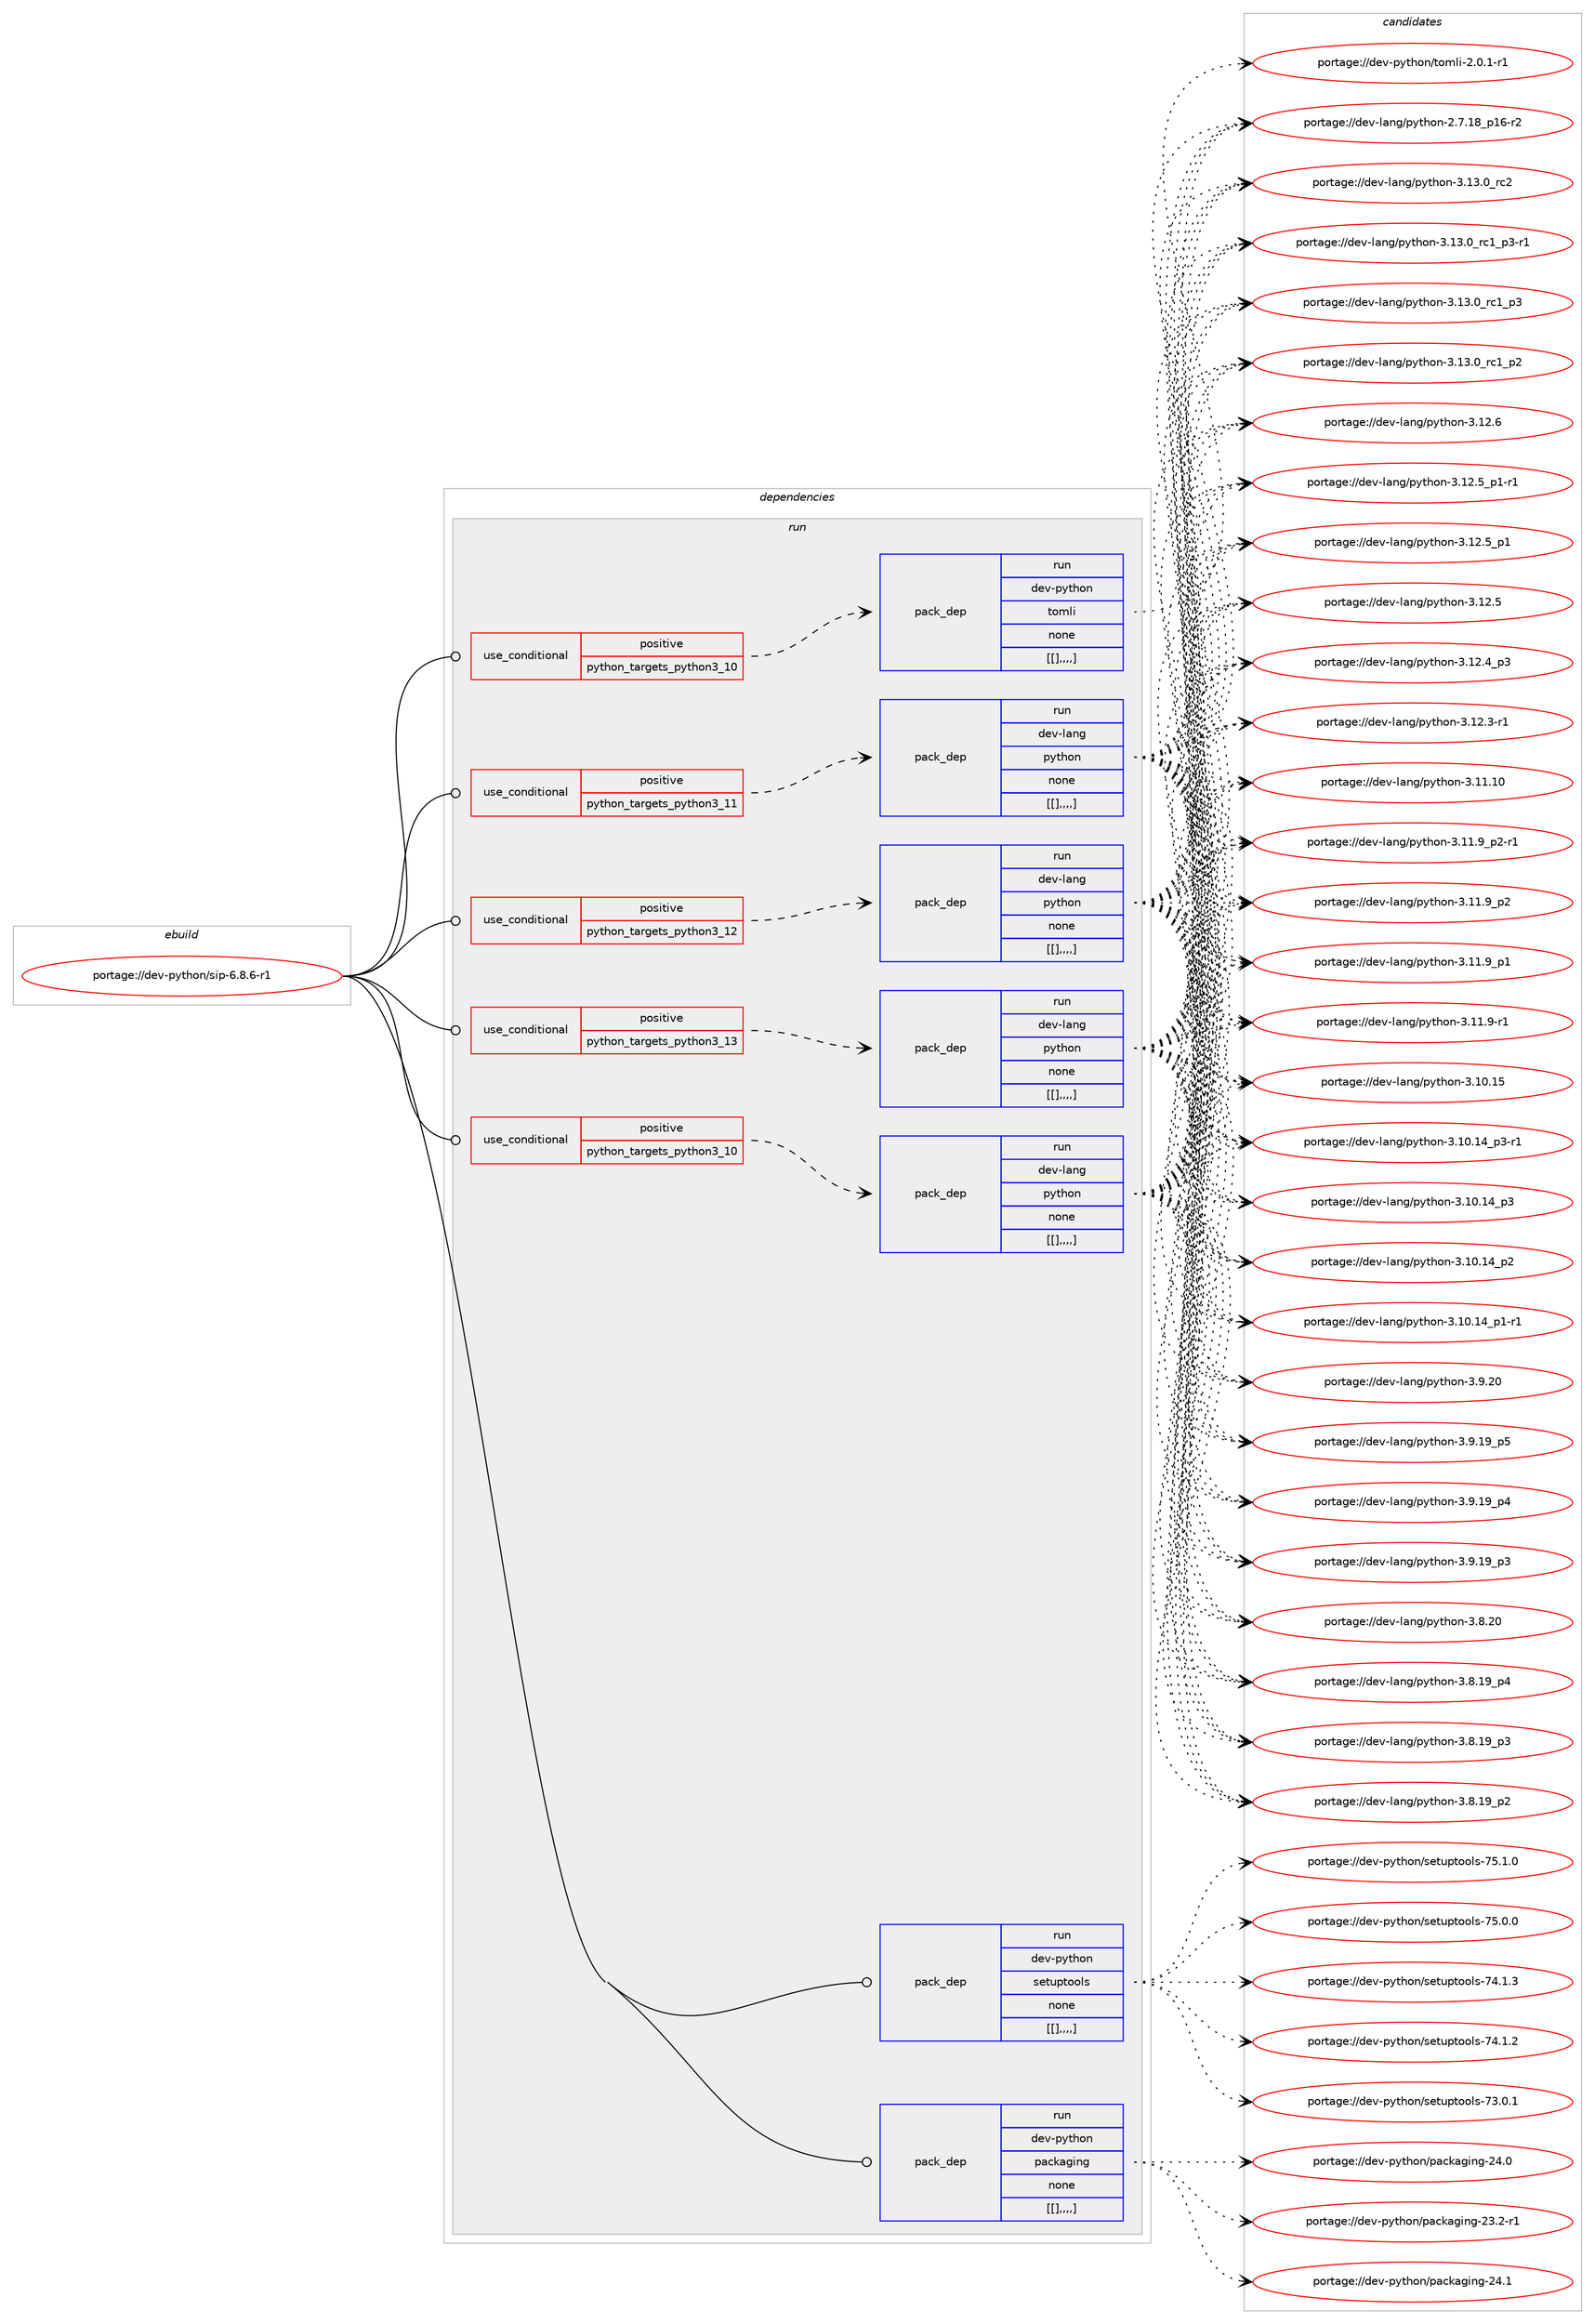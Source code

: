 digraph prolog {

# *************
# Graph options
# *************

newrank=true;
concentrate=true;
compound=true;
graph [rankdir=LR,fontname=Helvetica,fontsize=10,ranksep=1.5];#, ranksep=2.5, nodesep=0.2];
edge  [arrowhead=vee];
node  [fontname=Helvetica,fontsize=10];

# **********
# The ebuild
# **********

subgraph cluster_leftcol {
color=gray;
label=<<i>ebuild</i>>;
id [label="portage://dev-python/sip-6.8.6-r1", color=red, width=4, href="../dev-python/sip-6.8.6-r1.svg"];
}

# ****************
# The dependencies
# ****************

subgraph cluster_midcol {
color=gray;
label=<<i>dependencies</i>>;
subgraph cluster_compile {
fillcolor="#eeeeee";
style=filled;
label=<<i>compile</i>>;
}
subgraph cluster_compileandrun {
fillcolor="#eeeeee";
style=filled;
label=<<i>compile and run</i>>;
}
subgraph cluster_run {
fillcolor="#eeeeee";
style=filled;
label=<<i>run</i>>;
subgraph cond40737 {
dependency165815 [label=<<TABLE BORDER="0" CELLBORDER="1" CELLSPACING="0" CELLPADDING="4"><TR><TD ROWSPAN="3" CELLPADDING="10">use_conditional</TD></TR><TR><TD>positive</TD></TR><TR><TD>python_targets_python3_10</TD></TR></TABLE>>, shape=none, color=red];
subgraph pack123817 {
dependency165816 [label=<<TABLE BORDER="0" CELLBORDER="1" CELLSPACING="0" CELLPADDING="4" WIDTH="220"><TR><TD ROWSPAN="6" CELLPADDING="30">pack_dep</TD></TR><TR><TD WIDTH="110">run</TD></TR><TR><TD>dev-lang</TD></TR><TR><TD>python</TD></TR><TR><TD>none</TD></TR><TR><TD>[[],,,,]</TD></TR></TABLE>>, shape=none, color=blue];
}
dependency165815:e -> dependency165816:w [weight=20,style="dashed",arrowhead="vee"];
}
id:e -> dependency165815:w [weight=20,style="solid",arrowhead="odot"];
subgraph cond40738 {
dependency165817 [label=<<TABLE BORDER="0" CELLBORDER="1" CELLSPACING="0" CELLPADDING="4"><TR><TD ROWSPAN="3" CELLPADDING="10">use_conditional</TD></TR><TR><TD>positive</TD></TR><TR><TD>python_targets_python3_10</TD></TR></TABLE>>, shape=none, color=red];
subgraph pack123818 {
dependency165818 [label=<<TABLE BORDER="0" CELLBORDER="1" CELLSPACING="0" CELLPADDING="4" WIDTH="220"><TR><TD ROWSPAN="6" CELLPADDING="30">pack_dep</TD></TR><TR><TD WIDTH="110">run</TD></TR><TR><TD>dev-python</TD></TR><TR><TD>tomli</TD></TR><TR><TD>none</TD></TR><TR><TD>[[],,,,]</TD></TR></TABLE>>, shape=none, color=blue];
}
dependency165817:e -> dependency165818:w [weight=20,style="dashed",arrowhead="vee"];
}
id:e -> dependency165817:w [weight=20,style="solid",arrowhead="odot"];
subgraph cond40739 {
dependency165819 [label=<<TABLE BORDER="0" CELLBORDER="1" CELLSPACING="0" CELLPADDING="4"><TR><TD ROWSPAN="3" CELLPADDING="10">use_conditional</TD></TR><TR><TD>positive</TD></TR><TR><TD>python_targets_python3_11</TD></TR></TABLE>>, shape=none, color=red];
subgraph pack123819 {
dependency165820 [label=<<TABLE BORDER="0" CELLBORDER="1" CELLSPACING="0" CELLPADDING="4" WIDTH="220"><TR><TD ROWSPAN="6" CELLPADDING="30">pack_dep</TD></TR><TR><TD WIDTH="110">run</TD></TR><TR><TD>dev-lang</TD></TR><TR><TD>python</TD></TR><TR><TD>none</TD></TR><TR><TD>[[],,,,]</TD></TR></TABLE>>, shape=none, color=blue];
}
dependency165819:e -> dependency165820:w [weight=20,style="dashed",arrowhead="vee"];
}
id:e -> dependency165819:w [weight=20,style="solid",arrowhead="odot"];
subgraph cond40740 {
dependency165821 [label=<<TABLE BORDER="0" CELLBORDER="1" CELLSPACING="0" CELLPADDING="4"><TR><TD ROWSPAN="3" CELLPADDING="10">use_conditional</TD></TR><TR><TD>positive</TD></TR><TR><TD>python_targets_python3_12</TD></TR></TABLE>>, shape=none, color=red];
subgraph pack123820 {
dependency165822 [label=<<TABLE BORDER="0" CELLBORDER="1" CELLSPACING="0" CELLPADDING="4" WIDTH="220"><TR><TD ROWSPAN="6" CELLPADDING="30">pack_dep</TD></TR><TR><TD WIDTH="110">run</TD></TR><TR><TD>dev-lang</TD></TR><TR><TD>python</TD></TR><TR><TD>none</TD></TR><TR><TD>[[],,,,]</TD></TR></TABLE>>, shape=none, color=blue];
}
dependency165821:e -> dependency165822:w [weight=20,style="dashed",arrowhead="vee"];
}
id:e -> dependency165821:w [weight=20,style="solid",arrowhead="odot"];
subgraph cond40741 {
dependency165823 [label=<<TABLE BORDER="0" CELLBORDER="1" CELLSPACING="0" CELLPADDING="4"><TR><TD ROWSPAN="3" CELLPADDING="10">use_conditional</TD></TR><TR><TD>positive</TD></TR><TR><TD>python_targets_python3_13</TD></TR></TABLE>>, shape=none, color=red];
subgraph pack123821 {
dependency165824 [label=<<TABLE BORDER="0" CELLBORDER="1" CELLSPACING="0" CELLPADDING="4" WIDTH="220"><TR><TD ROWSPAN="6" CELLPADDING="30">pack_dep</TD></TR><TR><TD WIDTH="110">run</TD></TR><TR><TD>dev-lang</TD></TR><TR><TD>python</TD></TR><TR><TD>none</TD></TR><TR><TD>[[],,,,]</TD></TR></TABLE>>, shape=none, color=blue];
}
dependency165823:e -> dependency165824:w [weight=20,style="dashed",arrowhead="vee"];
}
id:e -> dependency165823:w [weight=20,style="solid",arrowhead="odot"];
subgraph pack123822 {
dependency165825 [label=<<TABLE BORDER="0" CELLBORDER="1" CELLSPACING="0" CELLPADDING="4" WIDTH="220"><TR><TD ROWSPAN="6" CELLPADDING="30">pack_dep</TD></TR><TR><TD WIDTH="110">run</TD></TR><TR><TD>dev-python</TD></TR><TR><TD>packaging</TD></TR><TR><TD>none</TD></TR><TR><TD>[[],,,,]</TD></TR></TABLE>>, shape=none, color=blue];
}
id:e -> dependency165825:w [weight=20,style="solid",arrowhead="odot"];
subgraph pack123823 {
dependency165826 [label=<<TABLE BORDER="0" CELLBORDER="1" CELLSPACING="0" CELLPADDING="4" WIDTH="220"><TR><TD ROWSPAN="6" CELLPADDING="30">pack_dep</TD></TR><TR><TD WIDTH="110">run</TD></TR><TR><TD>dev-python</TD></TR><TR><TD>setuptools</TD></TR><TR><TD>none</TD></TR><TR><TD>[[],,,,]</TD></TR></TABLE>>, shape=none, color=blue];
}
id:e -> dependency165826:w [weight=20,style="solid",arrowhead="odot"];
}
}

# **************
# The candidates
# **************

subgraph cluster_choices {
rank=same;
color=gray;
label=<<i>candidates</i>>;

subgraph choice123817 {
color=black;
nodesep=1;
choice10010111845108971101034711212111610411111045514649514648951149950 [label="portage://dev-lang/python-3.13.0_rc2", color=red, width=4,href="../dev-lang/python-3.13.0_rc2.svg"];
choice1001011184510897110103471121211161041111104551464951464895114994995112514511449 [label="portage://dev-lang/python-3.13.0_rc1_p3-r1", color=red, width=4,href="../dev-lang/python-3.13.0_rc1_p3-r1.svg"];
choice100101118451089711010347112121116104111110455146495146489511499499511251 [label="portage://dev-lang/python-3.13.0_rc1_p3", color=red, width=4,href="../dev-lang/python-3.13.0_rc1_p3.svg"];
choice100101118451089711010347112121116104111110455146495146489511499499511250 [label="portage://dev-lang/python-3.13.0_rc1_p2", color=red, width=4,href="../dev-lang/python-3.13.0_rc1_p2.svg"];
choice10010111845108971101034711212111610411111045514649504654 [label="portage://dev-lang/python-3.12.6", color=red, width=4,href="../dev-lang/python-3.12.6.svg"];
choice1001011184510897110103471121211161041111104551464950465395112494511449 [label="portage://dev-lang/python-3.12.5_p1-r1", color=red, width=4,href="../dev-lang/python-3.12.5_p1-r1.svg"];
choice100101118451089711010347112121116104111110455146495046539511249 [label="portage://dev-lang/python-3.12.5_p1", color=red, width=4,href="../dev-lang/python-3.12.5_p1.svg"];
choice10010111845108971101034711212111610411111045514649504653 [label="portage://dev-lang/python-3.12.5", color=red, width=4,href="../dev-lang/python-3.12.5.svg"];
choice100101118451089711010347112121116104111110455146495046529511251 [label="portage://dev-lang/python-3.12.4_p3", color=red, width=4,href="../dev-lang/python-3.12.4_p3.svg"];
choice100101118451089711010347112121116104111110455146495046514511449 [label="portage://dev-lang/python-3.12.3-r1", color=red, width=4,href="../dev-lang/python-3.12.3-r1.svg"];
choice1001011184510897110103471121211161041111104551464949464948 [label="portage://dev-lang/python-3.11.10", color=red, width=4,href="../dev-lang/python-3.11.10.svg"];
choice1001011184510897110103471121211161041111104551464949465795112504511449 [label="portage://dev-lang/python-3.11.9_p2-r1", color=red, width=4,href="../dev-lang/python-3.11.9_p2-r1.svg"];
choice100101118451089711010347112121116104111110455146494946579511250 [label="portage://dev-lang/python-3.11.9_p2", color=red, width=4,href="../dev-lang/python-3.11.9_p2.svg"];
choice100101118451089711010347112121116104111110455146494946579511249 [label="portage://dev-lang/python-3.11.9_p1", color=red, width=4,href="../dev-lang/python-3.11.9_p1.svg"];
choice100101118451089711010347112121116104111110455146494946574511449 [label="portage://dev-lang/python-3.11.9-r1", color=red, width=4,href="../dev-lang/python-3.11.9-r1.svg"];
choice1001011184510897110103471121211161041111104551464948464953 [label="portage://dev-lang/python-3.10.15", color=red, width=4,href="../dev-lang/python-3.10.15.svg"];
choice100101118451089711010347112121116104111110455146494846495295112514511449 [label="portage://dev-lang/python-3.10.14_p3-r1", color=red, width=4,href="../dev-lang/python-3.10.14_p3-r1.svg"];
choice10010111845108971101034711212111610411111045514649484649529511251 [label="portage://dev-lang/python-3.10.14_p3", color=red, width=4,href="../dev-lang/python-3.10.14_p3.svg"];
choice10010111845108971101034711212111610411111045514649484649529511250 [label="portage://dev-lang/python-3.10.14_p2", color=red, width=4,href="../dev-lang/python-3.10.14_p2.svg"];
choice100101118451089711010347112121116104111110455146494846495295112494511449 [label="portage://dev-lang/python-3.10.14_p1-r1", color=red, width=4,href="../dev-lang/python-3.10.14_p1-r1.svg"];
choice10010111845108971101034711212111610411111045514657465048 [label="portage://dev-lang/python-3.9.20", color=red, width=4,href="../dev-lang/python-3.9.20.svg"];
choice100101118451089711010347112121116104111110455146574649579511253 [label="portage://dev-lang/python-3.9.19_p5", color=red, width=4,href="../dev-lang/python-3.9.19_p5.svg"];
choice100101118451089711010347112121116104111110455146574649579511252 [label="portage://dev-lang/python-3.9.19_p4", color=red, width=4,href="../dev-lang/python-3.9.19_p4.svg"];
choice100101118451089711010347112121116104111110455146574649579511251 [label="portage://dev-lang/python-3.9.19_p3", color=red, width=4,href="../dev-lang/python-3.9.19_p3.svg"];
choice10010111845108971101034711212111610411111045514656465048 [label="portage://dev-lang/python-3.8.20", color=red, width=4,href="../dev-lang/python-3.8.20.svg"];
choice100101118451089711010347112121116104111110455146564649579511252 [label="portage://dev-lang/python-3.8.19_p4", color=red, width=4,href="../dev-lang/python-3.8.19_p4.svg"];
choice100101118451089711010347112121116104111110455146564649579511251 [label="portage://dev-lang/python-3.8.19_p3", color=red, width=4,href="../dev-lang/python-3.8.19_p3.svg"];
choice100101118451089711010347112121116104111110455146564649579511250 [label="portage://dev-lang/python-3.8.19_p2", color=red, width=4,href="../dev-lang/python-3.8.19_p2.svg"];
choice100101118451089711010347112121116104111110455046554649569511249544511450 [label="portage://dev-lang/python-2.7.18_p16-r2", color=red, width=4,href="../dev-lang/python-2.7.18_p16-r2.svg"];
dependency165816:e -> choice10010111845108971101034711212111610411111045514649514648951149950:w [style=dotted,weight="100"];
dependency165816:e -> choice1001011184510897110103471121211161041111104551464951464895114994995112514511449:w [style=dotted,weight="100"];
dependency165816:e -> choice100101118451089711010347112121116104111110455146495146489511499499511251:w [style=dotted,weight="100"];
dependency165816:e -> choice100101118451089711010347112121116104111110455146495146489511499499511250:w [style=dotted,weight="100"];
dependency165816:e -> choice10010111845108971101034711212111610411111045514649504654:w [style=dotted,weight="100"];
dependency165816:e -> choice1001011184510897110103471121211161041111104551464950465395112494511449:w [style=dotted,weight="100"];
dependency165816:e -> choice100101118451089711010347112121116104111110455146495046539511249:w [style=dotted,weight="100"];
dependency165816:e -> choice10010111845108971101034711212111610411111045514649504653:w [style=dotted,weight="100"];
dependency165816:e -> choice100101118451089711010347112121116104111110455146495046529511251:w [style=dotted,weight="100"];
dependency165816:e -> choice100101118451089711010347112121116104111110455146495046514511449:w [style=dotted,weight="100"];
dependency165816:e -> choice1001011184510897110103471121211161041111104551464949464948:w [style=dotted,weight="100"];
dependency165816:e -> choice1001011184510897110103471121211161041111104551464949465795112504511449:w [style=dotted,weight="100"];
dependency165816:e -> choice100101118451089711010347112121116104111110455146494946579511250:w [style=dotted,weight="100"];
dependency165816:e -> choice100101118451089711010347112121116104111110455146494946579511249:w [style=dotted,weight="100"];
dependency165816:e -> choice100101118451089711010347112121116104111110455146494946574511449:w [style=dotted,weight="100"];
dependency165816:e -> choice1001011184510897110103471121211161041111104551464948464953:w [style=dotted,weight="100"];
dependency165816:e -> choice100101118451089711010347112121116104111110455146494846495295112514511449:w [style=dotted,weight="100"];
dependency165816:e -> choice10010111845108971101034711212111610411111045514649484649529511251:w [style=dotted,weight="100"];
dependency165816:e -> choice10010111845108971101034711212111610411111045514649484649529511250:w [style=dotted,weight="100"];
dependency165816:e -> choice100101118451089711010347112121116104111110455146494846495295112494511449:w [style=dotted,weight="100"];
dependency165816:e -> choice10010111845108971101034711212111610411111045514657465048:w [style=dotted,weight="100"];
dependency165816:e -> choice100101118451089711010347112121116104111110455146574649579511253:w [style=dotted,weight="100"];
dependency165816:e -> choice100101118451089711010347112121116104111110455146574649579511252:w [style=dotted,weight="100"];
dependency165816:e -> choice100101118451089711010347112121116104111110455146574649579511251:w [style=dotted,weight="100"];
dependency165816:e -> choice10010111845108971101034711212111610411111045514656465048:w [style=dotted,weight="100"];
dependency165816:e -> choice100101118451089711010347112121116104111110455146564649579511252:w [style=dotted,weight="100"];
dependency165816:e -> choice100101118451089711010347112121116104111110455146564649579511251:w [style=dotted,weight="100"];
dependency165816:e -> choice100101118451089711010347112121116104111110455146564649579511250:w [style=dotted,weight="100"];
dependency165816:e -> choice100101118451089711010347112121116104111110455046554649569511249544511450:w [style=dotted,weight="100"];
}
subgraph choice123818 {
color=black;
nodesep=1;
choice10010111845112121116104111110471161111091081054550464846494511449 [label="portage://dev-python/tomli-2.0.1-r1", color=red, width=4,href="../dev-python/tomli-2.0.1-r1.svg"];
dependency165818:e -> choice10010111845112121116104111110471161111091081054550464846494511449:w [style=dotted,weight="100"];
}
subgraph choice123819 {
color=black;
nodesep=1;
choice10010111845108971101034711212111610411111045514649514648951149950 [label="portage://dev-lang/python-3.13.0_rc2", color=red, width=4,href="../dev-lang/python-3.13.0_rc2.svg"];
choice1001011184510897110103471121211161041111104551464951464895114994995112514511449 [label="portage://dev-lang/python-3.13.0_rc1_p3-r1", color=red, width=4,href="../dev-lang/python-3.13.0_rc1_p3-r1.svg"];
choice100101118451089711010347112121116104111110455146495146489511499499511251 [label="portage://dev-lang/python-3.13.0_rc1_p3", color=red, width=4,href="../dev-lang/python-3.13.0_rc1_p3.svg"];
choice100101118451089711010347112121116104111110455146495146489511499499511250 [label="portage://dev-lang/python-3.13.0_rc1_p2", color=red, width=4,href="../dev-lang/python-3.13.0_rc1_p2.svg"];
choice10010111845108971101034711212111610411111045514649504654 [label="portage://dev-lang/python-3.12.6", color=red, width=4,href="../dev-lang/python-3.12.6.svg"];
choice1001011184510897110103471121211161041111104551464950465395112494511449 [label="portage://dev-lang/python-3.12.5_p1-r1", color=red, width=4,href="../dev-lang/python-3.12.5_p1-r1.svg"];
choice100101118451089711010347112121116104111110455146495046539511249 [label="portage://dev-lang/python-3.12.5_p1", color=red, width=4,href="../dev-lang/python-3.12.5_p1.svg"];
choice10010111845108971101034711212111610411111045514649504653 [label="portage://dev-lang/python-3.12.5", color=red, width=4,href="../dev-lang/python-3.12.5.svg"];
choice100101118451089711010347112121116104111110455146495046529511251 [label="portage://dev-lang/python-3.12.4_p3", color=red, width=4,href="../dev-lang/python-3.12.4_p3.svg"];
choice100101118451089711010347112121116104111110455146495046514511449 [label="portage://dev-lang/python-3.12.3-r1", color=red, width=4,href="../dev-lang/python-3.12.3-r1.svg"];
choice1001011184510897110103471121211161041111104551464949464948 [label="portage://dev-lang/python-3.11.10", color=red, width=4,href="../dev-lang/python-3.11.10.svg"];
choice1001011184510897110103471121211161041111104551464949465795112504511449 [label="portage://dev-lang/python-3.11.9_p2-r1", color=red, width=4,href="../dev-lang/python-3.11.9_p2-r1.svg"];
choice100101118451089711010347112121116104111110455146494946579511250 [label="portage://dev-lang/python-3.11.9_p2", color=red, width=4,href="../dev-lang/python-3.11.9_p2.svg"];
choice100101118451089711010347112121116104111110455146494946579511249 [label="portage://dev-lang/python-3.11.9_p1", color=red, width=4,href="../dev-lang/python-3.11.9_p1.svg"];
choice100101118451089711010347112121116104111110455146494946574511449 [label="portage://dev-lang/python-3.11.9-r1", color=red, width=4,href="../dev-lang/python-3.11.9-r1.svg"];
choice1001011184510897110103471121211161041111104551464948464953 [label="portage://dev-lang/python-3.10.15", color=red, width=4,href="../dev-lang/python-3.10.15.svg"];
choice100101118451089711010347112121116104111110455146494846495295112514511449 [label="portage://dev-lang/python-3.10.14_p3-r1", color=red, width=4,href="../dev-lang/python-3.10.14_p3-r1.svg"];
choice10010111845108971101034711212111610411111045514649484649529511251 [label="portage://dev-lang/python-3.10.14_p3", color=red, width=4,href="../dev-lang/python-3.10.14_p3.svg"];
choice10010111845108971101034711212111610411111045514649484649529511250 [label="portage://dev-lang/python-3.10.14_p2", color=red, width=4,href="../dev-lang/python-3.10.14_p2.svg"];
choice100101118451089711010347112121116104111110455146494846495295112494511449 [label="portage://dev-lang/python-3.10.14_p1-r1", color=red, width=4,href="../dev-lang/python-3.10.14_p1-r1.svg"];
choice10010111845108971101034711212111610411111045514657465048 [label="portage://dev-lang/python-3.9.20", color=red, width=4,href="../dev-lang/python-3.9.20.svg"];
choice100101118451089711010347112121116104111110455146574649579511253 [label="portage://dev-lang/python-3.9.19_p5", color=red, width=4,href="../dev-lang/python-3.9.19_p5.svg"];
choice100101118451089711010347112121116104111110455146574649579511252 [label="portage://dev-lang/python-3.9.19_p4", color=red, width=4,href="../dev-lang/python-3.9.19_p4.svg"];
choice100101118451089711010347112121116104111110455146574649579511251 [label="portage://dev-lang/python-3.9.19_p3", color=red, width=4,href="../dev-lang/python-3.9.19_p3.svg"];
choice10010111845108971101034711212111610411111045514656465048 [label="portage://dev-lang/python-3.8.20", color=red, width=4,href="../dev-lang/python-3.8.20.svg"];
choice100101118451089711010347112121116104111110455146564649579511252 [label="portage://dev-lang/python-3.8.19_p4", color=red, width=4,href="../dev-lang/python-3.8.19_p4.svg"];
choice100101118451089711010347112121116104111110455146564649579511251 [label="portage://dev-lang/python-3.8.19_p3", color=red, width=4,href="../dev-lang/python-3.8.19_p3.svg"];
choice100101118451089711010347112121116104111110455146564649579511250 [label="portage://dev-lang/python-3.8.19_p2", color=red, width=4,href="../dev-lang/python-3.8.19_p2.svg"];
choice100101118451089711010347112121116104111110455046554649569511249544511450 [label="portage://dev-lang/python-2.7.18_p16-r2", color=red, width=4,href="../dev-lang/python-2.7.18_p16-r2.svg"];
dependency165820:e -> choice10010111845108971101034711212111610411111045514649514648951149950:w [style=dotted,weight="100"];
dependency165820:e -> choice1001011184510897110103471121211161041111104551464951464895114994995112514511449:w [style=dotted,weight="100"];
dependency165820:e -> choice100101118451089711010347112121116104111110455146495146489511499499511251:w [style=dotted,weight="100"];
dependency165820:e -> choice100101118451089711010347112121116104111110455146495146489511499499511250:w [style=dotted,weight="100"];
dependency165820:e -> choice10010111845108971101034711212111610411111045514649504654:w [style=dotted,weight="100"];
dependency165820:e -> choice1001011184510897110103471121211161041111104551464950465395112494511449:w [style=dotted,weight="100"];
dependency165820:e -> choice100101118451089711010347112121116104111110455146495046539511249:w [style=dotted,weight="100"];
dependency165820:e -> choice10010111845108971101034711212111610411111045514649504653:w [style=dotted,weight="100"];
dependency165820:e -> choice100101118451089711010347112121116104111110455146495046529511251:w [style=dotted,weight="100"];
dependency165820:e -> choice100101118451089711010347112121116104111110455146495046514511449:w [style=dotted,weight="100"];
dependency165820:e -> choice1001011184510897110103471121211161041111104551464949464948:w [style=dotted,weight="100"];
dependency165820:e -> choice1001011184510897110103471121211161041111104551464949465795112504511449:w [style=dotted,weight="100"];
dependency165820:e -> choice100101118451089711010347112121116104111110455146494946579511250:w [style=dotted,weight="100"];
dependency165820:e -> choice100101118451089711010347112121116104111110455146494946579511249:w [style=dotted,weight="100"];
dependency165820:e -> choice100101118451089711010347112121116104111110455146494946574511449:w [style=dotted,weight="100"];
dependency165820:e -> choice1001011184510897110103471121211161041111104551464948464953:w [style=dotted,weight="100"];
dependency165820:e -> choice100101118451089711010347112121116104111110455146494846495295112514511449:w [style=dotted,weight="100"];
dependency165820:e -> choice10010111845108971101034711212111610411111045514649484649529511251:w [style=dotted,weight="100"];
dependency165820:e -> choice10010111845108971101034711212111610411111045514649484649529511250:w [style=dotted,weight="100"];
dependency165820:e -> choice100101118451089711010347112121116104111110455146494846495295112494511449:w [style=dotted,weight="100"];
dependency165820:e -> choice10010111845108971101034711212111610411111045514657465048:w [style=dotted,weight="100"];
dependency165820:e -> choice100101118451089711010347112121116104111110455146574649579511253:w [style=dotted,weight="100"];
dependency165820:e -> choice100101118451089711010347112121116104111110455146574649579511252:w [style=dotted,weight="100"];
dependency165820:e -> choice100101118451089711010347112121116104111110455146574649579511251:w [style=dotted,weight="100"];
dependency165820:e -> choice10010111845108971101034711212111610411111045514656465048:w [style=dotted,weight="100"];
dependency165820:e -> choice100101118451089711010347112121116104111110455146564649579511252:w [style=dotted,weight="100"];
dependency165820:e -> choice100101118451089711010347112121116104111110455146564649579511251:w [style=dotted,weight="100"];
dependency165820:e -> choice100101118451089711010347112121116104111110455146564649579511250:w [style=dotted,weight="100"];
dependency165820:e -> choice100101118451089711010347112121116104111110455046554649569511249544511450:w [style=dotted,weight="100"];
}
subgraph choice123820 {
color=black;
nodesep=1;
choice10010111845108971101034711212111610411111045514649514648951149950 [label="portage://dev-lang/python-3.13.0_rc2", color=red, width=4,href="../dev-lang/python-3.13.0_rc2.svg"];
choice1001011184510897110103471121211161041111104551464951464895114994995112514511449 [label="portage://dev-lang/python-3.13.0_rc1_p3-r1", color=red, width=4,href="../dev-lang/python-3.13.0_rc1_p3-r1.svg"];
choice100101118451089711010347112121116104111110455146495146489511499499511251 [label="portage://dev-lang/python-3.13.0_rc1_p3", color=red, width=4,href="../dev-lang/python-3.13.0_rc1_p3.svg"];
choice100101118451089711010347112121116104111110455146495146489511499499511250 [label="portage://dev-lang/python-3.13.0_rc1_p2", color=red, width=4,href="../dev-lang/python-3.13.0_rc1_p2.svg"];
choice10010111845108971101034711212111610411111045514649504654 [label="portage://dev-lang/python-3.12.6", color=red, width=4,href="../dev-lang/python-3.12.6.svg"];
choice1001011184510897110103471121211161041111104551464950465395112494511449 [label="portage://dev-lang/python-3.12.5_p1-r1", color=red, width=4,href="../dev-lang/python-3.12.5_p1-r1.svg"];
choice100101118451089711010347112121116104111110455146495046539511249 [label="portage://dev-lang/python-3.12.5_p1", color=red, width=4,href="../dev-lang/python-3.12.5_p1.svg"];
choice10010111845108971101034711212111610411111045514649504653 [label="portage://dev-lang/python-3.12.5", color=red, width=4,href="../dev-lang/python-3.12.5.svg"];
choice100101118451089711010347112121116104111110455146495046529511251 [label="portage://dev-lang/python-3.12.4_p3", color=red, width=4,href="../dev-lang/python-3.12.4_p3.svg"];
choice100101118451089711010347112121116104111110455146495046514511449 [label="portage://dev-lang/python-3.12.3-r1", color=red, width=4,href="../dev-lang/python-3.12.3-r1.svg"];
choice1001011184510897110103471121211161041111104551464949464948 [label="portage://dev-lang/python-3.11.10", color=red, width=4,href="../dev-lang/python-3.11.10.svg"];
choice1001011184510897110103471121211161041111104551464949465795112504511449 [label="portage://dev-lang/python-3.11.9_p2-r1", color=red, width=4,href="../dev-lang/python-3.11.9_p2-r1.svg"];
choice100101118451089711010347112121116104111110455146494946579511250 [label="portage://dev-lang/python-3.11.9_p2", color=red, width=4,href="../dev-lang/python-3.11.9_p2.svg"];
choice100101118451089711010347112121116104111110455146494946579511249 [label="portage://dev-lang/python-3.11.9_p1", color=red, width=4,href="../dev-lang/python-3.11.9_p1.svg"];
choice100101118451089711010347112121116104111110455146494946574511449 [label="portage://dev-lang/python-3.11.9-r1", color=red, width=4,href="../dev-lang/python-3.11.9-r1.svg"];
choice1001011184510897110103471121211161041111104551464948464953 [label="portage://dev-lang/python-3.10.15", color=red, width=4,href="../dev-lang/python-3.10.15.svg"];
choice100101118451089711010347112121116104111110455146494846495295112514511449 [label="portage://dev-lang/python-3.10.14_p3-r1", color=red, width=4,href="../dev-lang/python-3.10.14_p3-r1.svg"];
choice10010111845108971101034711212111610411111045514649484649529511251 [label="portage://dev-lang/python-3.10.14_p3", color=red, width=4,href="../dev-lang/python-3.10.14_p3.svg"];
choice10010111845108971101034711212111610411111045514649484649529511250 [label="portage://dev-lang/python-3.10.14_p2", color=red, width=4,href="../dev-lang/python-3.10.14_p2.svg"];
choice100101118451089711010347112121116104111110455146494846495295112494511449 [label="portage://dev-lang/python-3.10.14_p1-r1", color=red, width=4,href="../dev-lang/python-3.10.14_p1-r1.svg"];
choice10010111845108971101034711212111610411111045514657465048 [label="portage://dev-lang/python-3.9.20", color=red, width=4,href="../dev-lang/python-3.9.20.svg"];
choice100101118451089711010347112121116104111110455146574649579511253 [label="portage://dev-lang/python-3.9.19_p5", color=red, width=4,href="../dev-lang/python-3.9.19_p5.svg"];
choice100101118451089711010347112121116104111110455146574649579511252 [label="portage://dev-lang/python-3.9.19_p4", color=red, width=4,href="../dev-lang/python-3.9.19_p4.svg"];
choice100101118451089711010347112121116104111110455146574649579511251 [label="portage://dev-lang/python-3.9.19_p3", color=red, width=4,href="../dev-lang/python-3.9.19_p3.svg"];
choice10010111845108971101034711212111610411111045514656465048 [label="portage://dev-lang/python-3.8.20", color=red, width=4,href="../dev-lang/python-3.8.20.svg"];
choice100101118451089711010347112121116104111110455146564649579511252 [label="portage://dev-lang/python-3.8.19_p4", color=red, width=4,href="../dev-lang/python-3.8.19_p4.svg"];
choice100101118451089711010347112121116104111110455146564649579511251 [label="portage://dev-lang/python-3.8.19_p3", color=red, width=4,href="../dev-lang/python-3.8.19_p3.svg"];
choice100101118451089711010347112121116104111110455146564649579511250 [label="portage://dev-lang/python-3.8.19_p2", color=red, width=4,href="../dev-lang/python-3.8.19_p2.svg"];
choice100101118451089711010347112121116104111110455046554649569511249544511450 [label="portage://dev-lang/python-2.7.18_p16-r2", color=red, width=4,href="../dev-lang/python-2.7.18_p16-r2.svg"];
dependency165822:e -> choice10010111845108971101034711212111610411111045514649514648951149950:w [style=dotted,weight="100"];
dependency165822:e -> choice1001011184510897110103471121211161041111104551464951464895114994995112514511449:w [style=dotted,weight="100"];
dependency165822:e -> choice100101118451089711010347112121116104111110455146495146489511499499511251:w [style=dotted,weight="100"];
dependency165822:e -> choice100101118451089711010347112121116104111110455146495146489511499499511250:w [style=dotted,weight="100"];
dependency165822:e -> choice10010111845108971101034711212111610411111045514649504654:w [style=dotted,weight="100"];
dependency165822:e -> choice1001011184510897110103471121211161041111104551464950465395112494511449:w [style=dotted,weight="100"];
dependency165822:e -> choice100101118451089711010347112121116104111110455146495046539511249:w [style=dotted,weight="100"];
dependency165822:e -> choice10010111845108971101034711212111610411111045514649504653:w [style=dotted,weight="100"];
dependency165822:e -> choice100101118451089711010347112121116104111110455146495046529511251:w [style=dotted,weight="100"];
dependency165822:e -> choice100101118451089711010347112121116104111110455146495046514511449:w [style=dotted,weight="100"];
dependency165822:e -> choice1001011184510897110103471121211161041111104551464949464948:w [style=dotted,weight="100"];
dependency165822:e -> choice1001011184510897110103471121211161041111104551464949465795112504511449:w [style=dotted,weight="100"];
dependency165822:e -> choice100101118451089711010347112121116104111110455146494946579511250:w [style=dotted,weight="100"];
dependency165822:e -> choice100101118451089711010347112121116104111110455146494946579511249:w [style=dotted,weight="100"];
dependency165822:e -> choice100101118451089711010347112121116104111110455146494946574511449:w [style=dotted,weight="100"];
dependency165822:e -> choice1001011184510897110103471121211161041111104551464948464953:w [style=dotted,weight="100"];
dependency165822:e -> choice100101118451089711010347112121116104111110455146494846495295112514511449:w [style=dotted,weight="100"];
dependency165822:e -> choice10010111845108971101034711212111610411111045514649484649529511251:w [style=dotted,weight="100"];
dependency165822:e -> choice10010111845108971101034711212111610411111045514649484649529511250:w [style=dotted,weight="100"];
dependency165822:e -> choice100101118451089711010347112121116104111110455146494846495295112494511449:w [style=dotted,weight="100"];
dependency165822:e -> choice10010111845108971101034711212111610411111045514657465048:w [style=dotted,weight="100"];
dependency165822:e -> choice100101118451089711010347112121116104111110455146574649579511253:w [style=dotted,weight="100"];
dependency165822:e -> choice100101118451089711010347112121116104111110455146574649579511252:w [style=dotted,weight="100"];
dependency165822:e -> choice100101118451089711010347112121116104111110455146574649579511251:w [style=dotted,weight="100"];
dependency165822:e -> choice10010111845108971101034711212111610411111045514656465048:w [style=dotted,weight="100"];
dependency165822:e -> choice100101118451089711010347112121116104111110455146564649579511252:w [style=dotted,weight="100"];
dependency165822:e -> choice100101118451089711010347112121116104111110455146564649579511251:w [style=dotted,weight="100"];
dependency165822:e -> choice100101118451089711010347112121116104111110455146564649579511250:w [style=dotted,weight="100"];
dependency165822:e -> choice100101118451089711010347112121116104111110455046554649569511249544511450:w [style=dotted,weight="100"];
}
subgraph choice123821 {
color=black;
nodesep=1;
choice10010111845108971101034711212111610411111045514649514648951149950 [label="portage://dev-lang/python-3.13.0_rc2", color=red, width=4,href="../dev-lang/python-3.13.0_rc2.svg"];
choice1001011184510897110103471121211161041111104551464951464895114994995112514511449 [label="portage://dev-lang/python-3.13.0_rc1_p3-r1", color=red, width=4,href="../dev-lang/python-3.13.0_rc1_p3-r1.svg"];
choice100101118451089711010347112121116104111110455146495146489511499499511251 [label="portage://dev-lang/python-3.13.0_rc1_p3", color=red, width=4,href="../dev-lang/python-3.13.0_rc1_p3.svg"];
choice100101118451089711010347112121116104111110455146495146489511499499511250 [label="portage://dev-lang/python-3.13.0_rc1_p2", color=red, width=4,href="../dev-lang/python-3.13.0_rc1_p2.svg"];
choice10010111845108971101034711212111610411111045514649504654 [label="portage://dev-lang/python-3.12.6", color=red, width=4,href="../dev-lang/python-3.12.6.svg"];
choice1001011184510897110103471121211161041111104551464950465395112494511449 [label="portage://dev-lang/python-3.12.5_p1-r1", color=red, width=4,href="../dev-lang/python-3.12.5_p1-r1.svg"];
choice100101118451089711010347112121116104111110455146495046539511249 [label="portage://dev-lang/python-3.12.5_p1", color=red, width=4,href="../dev-lang/python-3.12.5_p1.svg"];
choice10010111845108971101034711212111610411111045514649504653 [label="portage://dev-lang/python-3.12.5", color=red, width=4,href="../dev-lang/python-3.12.5.svg"];
choice100101118451089711010347112121116104111110455146495046529511251 [label="portage://dev-lang/python-3.12.4_p3", color=red, width=4,href="../dev-lang/python-3.12.4_p3.svg"];
choice100101118451089711010347112121116104111110455146495046514511449 [label="portage://dev-lang/python-3.12.3-r1", color=red, width=4,href="../dev-lang/python-3.12.3-r1.svg"];
choice1001011184510897110103471121211161041111104551464949464948 [label="portage://dev-lang/python-3.11.10", color=red, width=4,href="../dev-lang/python-3.11.10.svg"];
choice1001011184510897110103471121211161041111104551464949465795112504511449 [label="portage://dev-lang/python-3.11.9_p2-r1", color=red, width=4,href="../dev-lang/python-3.11.9_p2-r1.svg"];
choice100101118451089711010347112121116104111110455146494946579511250 [label="portage://dev-lang/python-3.11.9_p2", color=red, width=4,href="../dev-lang/python-3.11.9_p2.svg"];
choice100101118451089711010347112121116104111110455146494946579511249 [label="portage://dev-lang/python-3.11.9_p1", color=red, width=4,href="../dev-lang/python-3.11.9_p1.svg"];
choice100101118451089711010347112121116104111110455146494946574511449 [label="portage://dev-lang/python-3.11.9-r1", color=red, width=4,href="../dev-lang/python-3.11.9-r1.svg"];
choice1001011184510897110103471121211161041111104551464948464953 [label="portage://dev-lang/python-3.10.15", color=red, width=4,href="../dev-lang/python-3.10.15.svg"];
choice100101118451089711010347112121116104111110455146494846495295112514511449 [label="portage://dev-lang/python-3.10.14_p3-r1", color=red, width=4,href="../dev-lang/python-3.10.14_p3-r1.svg"];
choice10010111845108971101034711212111610411111045514649484649529511251 [label="portage://dev-lang/python-3.10.14_p3", color=red, width=4,href="../dev-lang/python-3.10.14_p3.svg"];
choice10010111845108971101034711212111610411111045514649484649529511250 [label="portage://dev-lang/python-3.10.14_p2", color=red, width=4,href="../dev-lang/python-3.10.14_p2.svg"];
choice100101118451089711010347112121116104111110455146494846495295112494511449 [label="portage://dev-lang/python-3.10.14_p1-r1", color=red, width=4,href="../dev-lang/python-3.10.14_p1-r1.svg"];
choice10010111845108971101034711212111610411111045514657465048 [label="portage://dev-lang/python-3.9.20", color=red, width=4,href="../dev-lang/python-3.9.20.svg"];
choice100101118451089711010347112121116104111110455146574649579511253 [label="portage://dev-lang/python-3.9.19_p5", color=red, width=4,href="../dev-lang/python-3.9.19_p5.svg"];
choice100101118451089711010347112121116104111110455146574649579511252 [label="portage://dev-lang/python-3.9.19_p4", color=red, width=4,href="../dev-lang/python-3.9.19_p4.svg"];
choice100101118451089711010347112121116104111110455146574649579511251 [label="portage://dev-lang/python-3.9.19_p3", color=red, width=4,href="../dev-lang/python-3.9.19_p3.svg"];
choice10010111845108971101034711212111610411111045514656465048 [label="portage://dev-lang/python-3.8.20", color=red, width=4,href="../dev-lang/python-3.8.20.svg"];
choice100101118451089711010347112121116104111110455146564649579511252 [label="portage://dev-lang/python-3.8.19_p4", color=red, width=4,href="../dev-lang/python-3.8.19_p4.svg"];
choice100101118451089711010347112121116104111110455146564649579511251 [label="portage://dev-lang/python-3.8.19_p3", color=red, width=4,href="../dev-lang/python-3.8.19_p3.svg"];
choice100101118451089711010347112121116104111110455146564649579511250 [label="portage://dev-lang/python-3.8.19_p2", color=red, width=4,href="../dev-lang/python-3.8.19_p2.svg"];
choice100101118451089711010347112121116104111110455046554649569511249544511450 [label="portage://dev-lang/python-2.7.18_p16-r2", color=red, width=4,href="../dev-lang/python-2.7.18_p16-r2.svg"];
dependency165824:e -> choice10010111845108971101034711212111610411111045514649514648951149950:w [style=dotted,weight="100"];
dependency165824:e -> choice1001011184510897110103471121211161041111104551464951464895114994995112514511449:w [style=dotted,weight="100"];
dependency165824:e -> choice100101118451089711010347112121116104111110455146495146489511499499511251:w [style=dotted,weight="100"];
dependency165824:e -> choice100101118451089711010347112121116104111110455146495146489511499499511250:w [style=dotted,weight="100"];
dependency165824:e -> choice10010111845108971101034711212111610411111045514649504654:w [style=dotted,weight="100"];
dependency165824:e -> choice1001011184510897110103471121211161041111104551464950465395112494511449:w [style=dotted,weight="100"];
dependency165824:e -> choice100101118451089711010347112121116104111110455146495046539511249:w [style=dotted,weight="100"];
dependency165824:e -> choice10010111845108971101034711212111610411111045514649504653:w [style=dotted,weight="100"];
dependency165824:e -> choice100101118451089711010347112121116104111110455146495046529511251:w [style=dotted,weight="100"];
dependency165824:e -> choice100101118451089711010347112121116104111110455146495046514511449:w [style=dotted,weight="100"];
dependency165824:e -> choice1001011184510897110103471121211161041111104551464949464948:w [style=dotted,weight="100"];
dependency165824:e -> choice1001011184510897110103471121211161041111104551464949465795112504511449:w [style=dotted,weight="100"];
dependency165824:e -> choice100101118451089711010347112121116104111110455146494946579511250:w [style=dotted,weight="100"];
dependency165824:e -> choice100101118451089711010347112121116104111110455146494946579511249:w [style=dotted,weight="100"];
dependency165824:e -> choice100101118451089711010347112121116104111110455146494946574511449:w [style=dotted,weight="100"];
dependency165824:e -> choice1001011184510897110103471121211161041111104551464948464953:w [style=dotted,weight="100"];
dependency165824:e -> choice100101118451089711010347112121116104111110455146494846495295112514511449:w [style=dotted,weight="100"];
dependency165824:e -> choice10010111845108971101034711212111610411111045514649484649529511251:w [style=dotted,weight="100"];
dependency165824:e -> choice10010111845108971101034711212111610411111045514649484649529511250:w [style=dotted,weight="100"];
dependency165824:e -> choice100101118451089711010347112121116104111110455146494846495295112494511449:w [style=dotted,weight="100"];
dependency165824:e -> choice10010111845108971101034711212111610411111045514657465048:w [style=dotted,weight="100"];
dependency165824:e -> choice100101118451089711010347112121116104111110455146574649579511253:w [style=dotted,weight="100"];
dependency165824:e -> choice100101118451089711010347112121116104111110455146574649579511252:w [style=dotted,weight="100"];
dependency165824:e -> choice100101118451089711010347112121116104111110455146574649579511251:w [style=dotted,weight="100"];
dependency165824:e -> choice10010111845108971101034711212111610411111045514656465048:w [style=dotted,weight="100"];
dependency165824:e -> choice100101118451089711010347112121116104111110455146564649579511252:w [style=dotted,weight="100"];
dependency165824:e -> choice100101118451089711010347112121116104111110455146564649579511251:w [style=dotted,weight="100"];
dependency165824:e -> choice100101118451089711010347112121116104111110455146564649579511250:w [style=dotted,weight="100"];
dependency165824:e -> choice100101118451089711010347112121116104111110455046554649569511249544511450:w [style=dotted,weight="100"];
}
subgraph choice123822 {
color=black;
nodesep=1;
choice10010111845112121116104111110471129799107971031051101034550524649 [label="portage://dev-python/packaging-24.1", color=red, width=4,href="../dev-python/packaging-24.1.svg"];
choice10010111845112121116104111110471129799107971031051101034550524648 [label="portage://dev-python/packaging-24.0", color=red, width=4,href="../dev-python/packaging-24.0.svg"];
choice100101118451121211161041111104711297991079710310511010345505146504511449 [label="portage://dev-python/packaging-23.2-r1", color=red, width=4,href="../dev-python/packaging-23.2-r1.svg"];
dependency165825:e -> choice10010111845112121116104111110471129799107971031051101034550524649:w [style=dotted,weight="100"];
dependency165825:e -> choice10010111845112121116104111110471129799107971031051101034550524648:w [style=dotted,weight="100"];
dependency165825:e -> choice100101118451121211161041111104711297991079710310511010345505146504511449:w [style=dotted,weight="100"];
}
subgraph choice123823 {
color=black;
nodesep=1;
choice100101118451121211161041111104711510111611711211611111110811545555346494648 [label="portage://dev-python/setuptools-75.1.0", color=red, width=4,href="../dev-python/setuptools-75.1.0.svg"];
choice100101118451121211161041111104711510111611711211611111110811545555346484648 [label="portage://dev-python/setuptools-75.0.0", color=red, width=4,href="../dev-python/setuptools-75.0.0.svg"];
choice100101118451121211161041111104711510111611711211611111110811545555246494651 [label="portage://dev-python/setuptools-74.1.3", color=red, width=4,href="../dev-python/setuptools-74.1.3.svg"];
choice100101118451121211161041111104711510111611711211611111110811545555246494650 [label="portage://dev-python/setuptools-74.1.2", color=red, width=4,href="../dev-python/setuptools-74.1.2.svg"];
choice100101118451121211161041111104711510111611711211611111110811545555146484649 [label="portage://dev-python/setuptools-73.0.1", color=red, width=4,href="../dev-python/setuptools-73.0.1.svg"];
dependency165826:e -> choice100101118451121211161041111104711510111611711211611111110811545555346494648:w [style=dotted,weight="100"];
dependency165826:e -> choice100101118451121211161041111104711510111611711211611111110811545555346484648:w [style=dotted,weight="100"];
dependency165826:e -> choice100101118451121211161041111104711510111611711211611111110811545555246494651:w [style=dotted,weight="100"];
dependency165826:e -> choice100101118451121211161041111104711510111611711211611111110811545555246494650:w [style=dotted,weight="100"];
dependency165826:e -> choice100101118451121211161041111104711510111611711211611111110811545555146484649:w [style=dotted,weight="100"];
}
}

}
